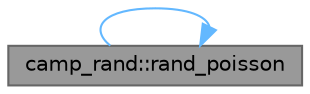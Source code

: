 digraph "camp_rand::rand_poisson"
{
 // LATEX_PDF_SIZE
  bgcolor="transparent";
  edge [fontname=Helvetica,fontsize=10,labelfontname=Helvetica,labelfontsize=10];
  node [fontname=Helvetica,fontsize=10,shape=box,height=0.2,width=0.4];
  rankdir="RL";
  Node1 [label="camp_rand::rand_poisson",height=0.2,width=0.4,color="gray40", fillcolor="grey60", style="filled", fontcolor="black",tooltip="Generate a Poisson-distributed random number with the given mean."];
  Node1 -> Node1 [dir="back",color="steelblue1",style="solid"];
}
